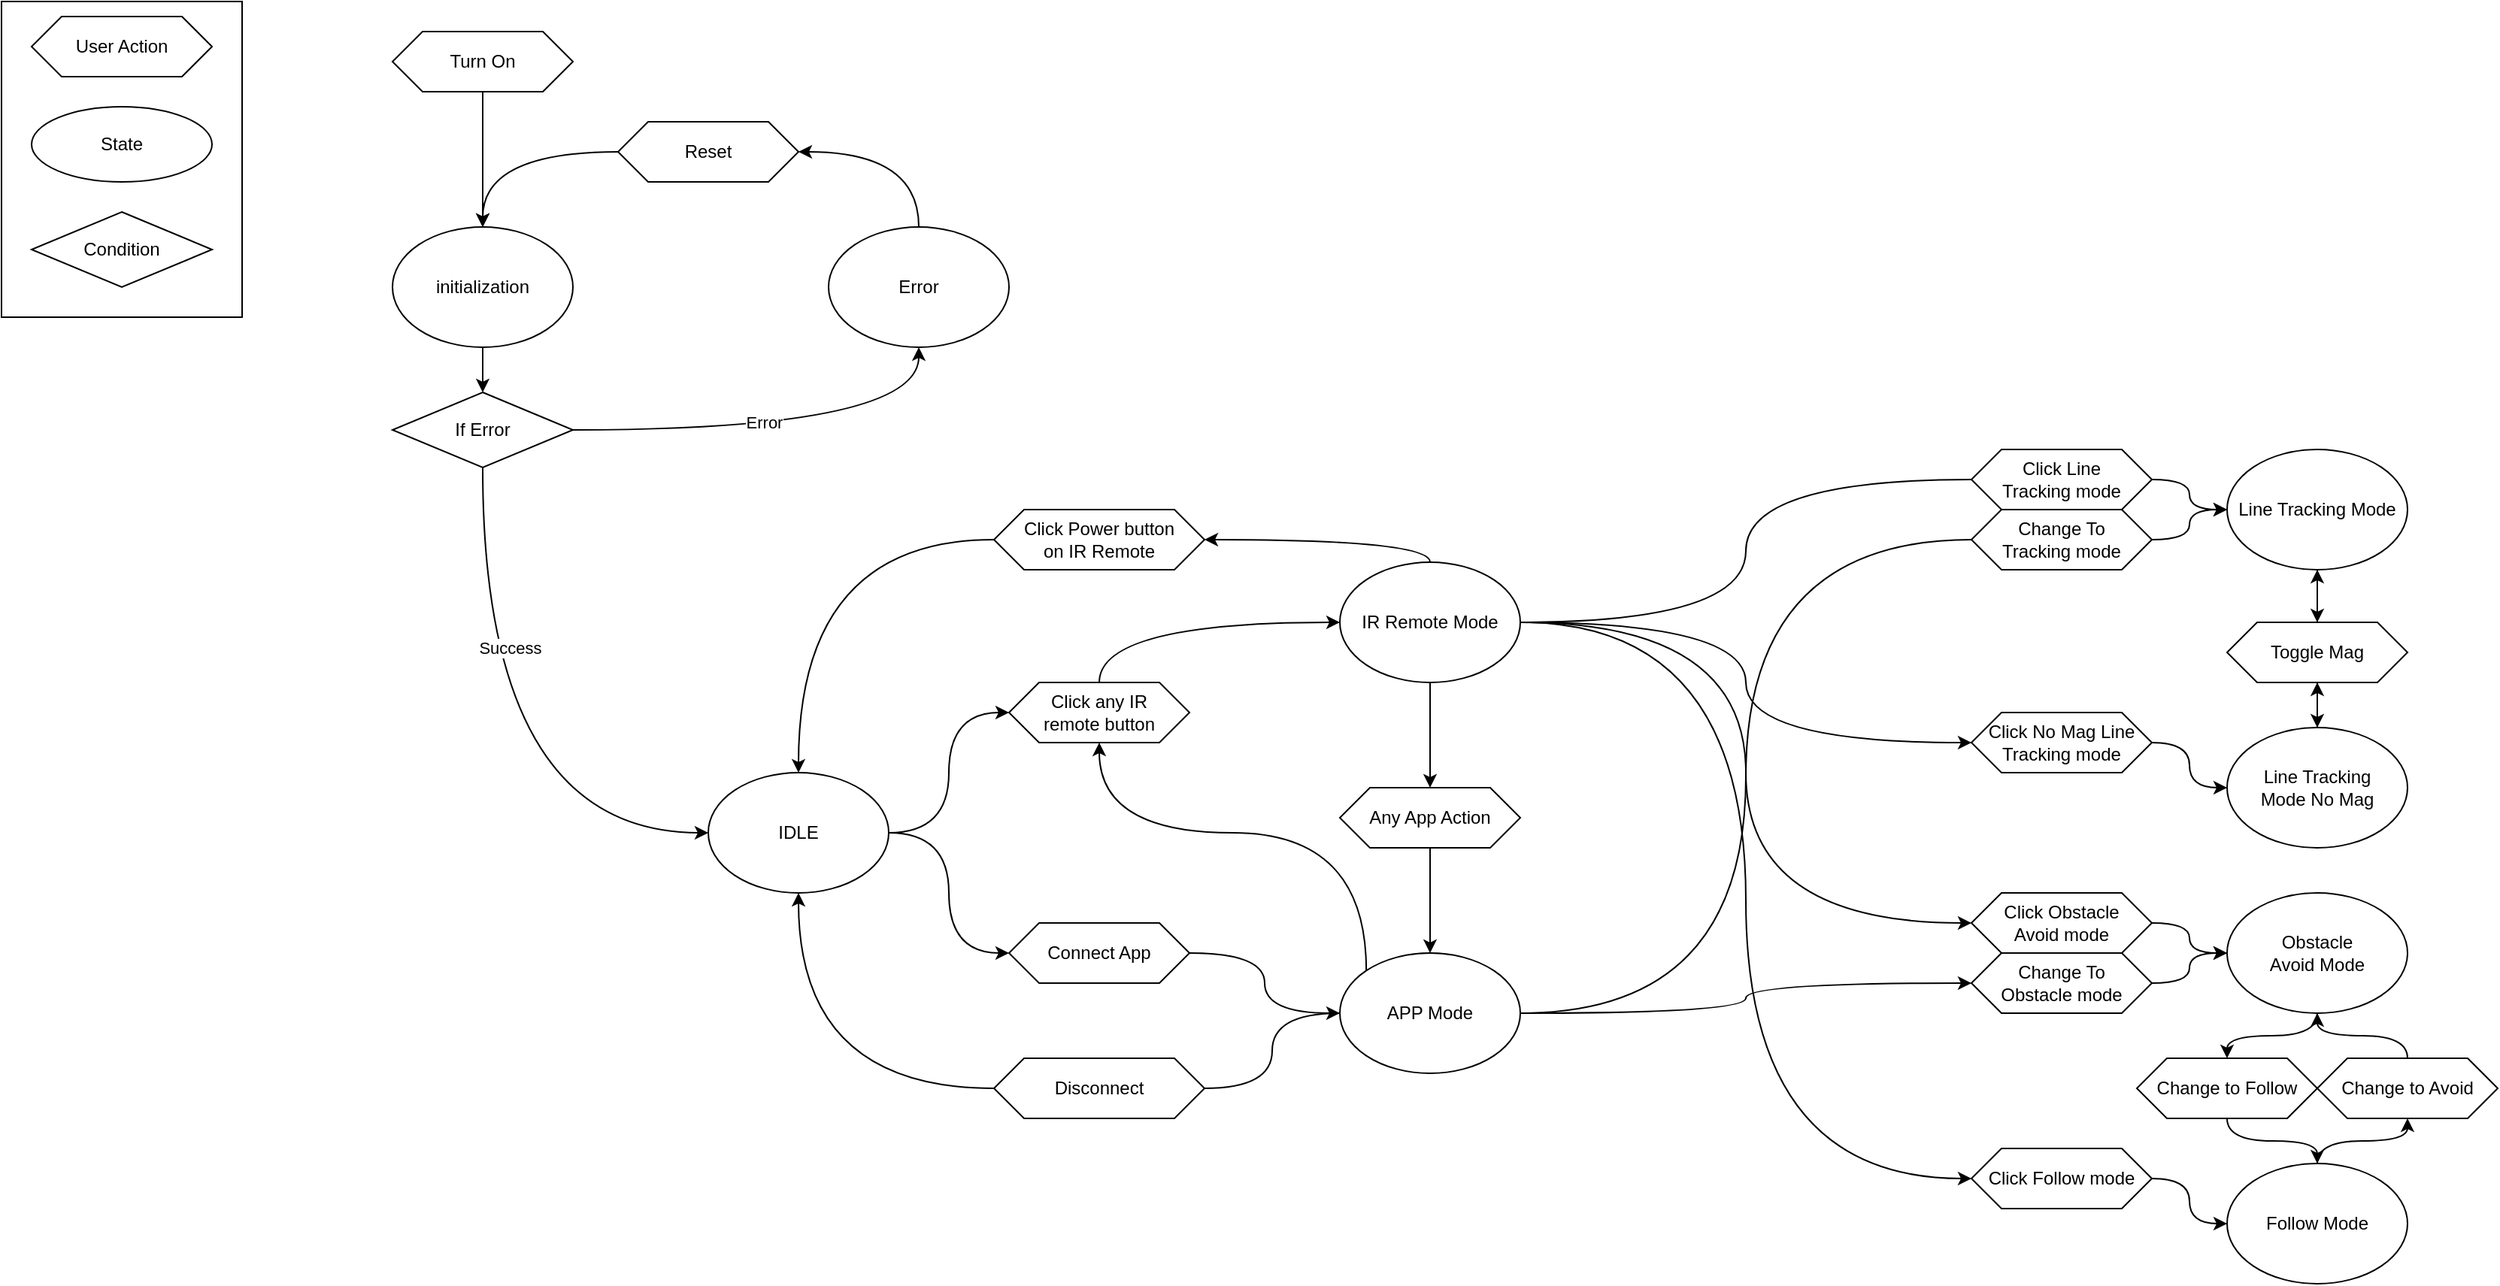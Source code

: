 <mxfile>
    <diagram id="I-Ojz37kaBZTnpZkOKd1" name="Page-1">
        <mxGraphModel dx="1980" dy="1120" grid="1" gridSize="10" guides="1" tooltips="1" connect="1" arrows="1" fold="1" page="1" pageScale="1" pageWidth="850" pageHeight="1100" math="0" shadow="0">
            <root>
                <mxCell id="0"/>
                <mxCell id="1" parent="0"/>
                <mxCell id="4" value="" style="rounded=0;whiteSpace=wrap;html=1;" vertex="1" parent="1">
                    <mxGeometry x="10" y="10" width="160" height="210" as="geometry"/>
                </mxCell>
                <mxCell id="14" style="edgeStyle=orthogonalEdgeStyle;curved=1;html=1;entryX=0.5;entryY=0;entryDx=0;entryDy=0;" edge="1" parent="1" source="2" target="10">
                    <mxGeometry relative="1" as="geometry"/>
                </mxCell>
                <mxCell id="2" value="initialization" style="ellipse;whiteSpace=wrap;html=1;" vertex="1" parent="1">
                    <mxGeometry x="270" y="160" width="120" height="80" as="geometry"/>
                </mxCell>
                <mxCell id="3" value="User Action" style="shape=hexagon;perimeter=hexagonPerimeter2;whiteSpace=wrap;html=1;fixedSize=1;" vertex="1" parent="1">
                    <mxGeometry x="30" y="20" width="120" height="40" as="geometry"/>
                </mxCell>
                <mxCell id="6" style="edgeStyle=orthogonalEdgeStyle;html=1;entryX=0.5;entryY=0;entryDx=0;entryDy=0;curved=1;" edge="1" parent="1" source="5" target="2">
                    <mxGeometry relative="1" as="geometry"/>
                </mxCell>
                <mxCell id="5" value="Turn On" style="shape=hexagon;perimeter=hexagonPerimeter2;whiteSpace=wrap;html=1;fixedSize=1;" vertex="1" parent="1">
                    <mxGeometry x="270" y="30" width="120" height="40" as="geometry"/>
                </mxCell>
                <mxCell id="8" value="State" style="ellipse;whiteSpace=wrap;html=1;" vertex="1" parent="1">
                    <mxGeometry x="30" y="80" width="120" height="50" as="geometry"/>
                </mxCell>
                <mxCell id="9" value="Condition" style="rhombus;whiteSpace=wrap;html=1;" vertex="1" parent="1">
                    <mxGeometry x="30" y="150" width="120" height="50" as="geometry"/>
                </mxCell>
                <mxCell id="15" style="edgeStyle=orthogonalEdgeStyle;curved=1;html=1;entryX=0.5;entryY=1;entryDx=0;entryDy=0;" edge="1" parent="1" source="10" target="11">
                    <mxGeometry relative="1" as="geometry"/>
                </mxCell>
                <mxCell id="16" value="Error" style="edgeLabel;html=1;align=center;verticalAlign=middle;resizable=0;points=[];" vertex="1" connectable="0" parent="15">
                    <mxGeometry x="0.363" y="44" relative="1" as="geometry">
                        <mxPoint x="-67" y="39" as="offset"/>
                    </mxGeometry>
                </mxCell>
                <mxCell id="20" style="edgeStyle=orthogonalEdgeStyle;curved=1;html=1;entryX=0;entryY=0.5;entryDx=0;entryDy=0;exitX=0.5;exitY=1;exitDx=0;exitDy=0;" edge="1" parent="1" source="10" target="19">
                    <mxGeometry relative="1" as="geometry"/>
                </mxCell>
                <mxCell id="21" value="Success" style="edgeLabel;html=1;align=center;verticalAlign=middle;resizable=0;points=[];" vertex="1" connectable="0" parent="20">
                    <mxGeometry x="-0.392" y="18" relative="1" as="geometry">
                        <mxPoint as="offset"/>
                    </mxGeometry>
                </mxCell>
                <mxCell id="10" value="If Error" style="rhombus;whiteSpace=wrap;html=1;" vertex="1" parent="1">
                    <mxGeometry x="270" y="270" width="120" height="50" as="geometry"/>
                </mxCell>
                <mxCell id="17" style="edgeStyle=orthogonalEdgeStyle;curved=1;html=1;entryX=1;entryY=0.5;entryDx=0;entryDy=0;exitX=0.5;exitY=0;exitDx=0;exitDy=0;" edge="1" parent="1" source="11" target="13">
                    <mxGeometry relative="1" as="geometry"/>
                </mxCell>
                <mxCell id="11" value="Error" style="ellipse;whiteSpace=wrap;html=1;" vertex="1" parent="1">
                    <mxGeometry x="560" y="160" width="120" height="80" as="geometry"/>
                </mxCell>
                <mxCell id="18" style="edgeStyle=orthogonalEdgeStyle;curved=1;html=1;entryX=0.5;entryY=0;entryDx=0;entryDy=0;" edge="1" parent="1" source="13" target="2">
                    <mxGeometry relative="1" as="geometry"/>
                </mxCell>
                <mxCell id="13" value="Reset" style="shape=hexagon;perimeter=hexagonPerimeter2;whiteSpace=wrap;html=1;fixedSize=1;" vertex="1" parent="1">
                    <mxGeometry x="420" y="90" width="120" height="40" as="geometry"/>
                </mxCell>
                <mxCell id="24" style="edgeStyle=orthogonalEdgeStyle;curved=1;html=1;entryX=0;entryY=0.5;entryDx=0;entryDy=0;" edge="1" parent="1" source="19" target="22">
                    <mxGeometry relative="1" as="geometry"/>
                </mxCell>
                <mxCell id="28" style="edgeStyle=orthogonalEdgeStyle;curved=1;html=1;entryX=0;entryY=0.5;entryDx=0;entryDy=0;" edge="1" parent="1" source="19" target="27">
                    <mxGeometry relative="1" as="geometry"/>
                </mxCell>
                <mxCell id="19" value="IDLE" style="ellipse;whiteSpace=wrap;html=1;" vertex="1" parent="1">
                    <mxGeometry x="480" y="523" width="120" height="80" as="geometry"/>
                </mxCell>
                <mxCell id="25" style="edgeStyle=orthogonalEdgeStyle;curved=1;html=1;exitX=0.5;exitY=0;exitDx=0;exitDy=0;entryX=0;entryY=0.5;entryDx=0;entryDy=0;" edge="1" parent="1" source="22" target="23">
                    <mxGeometry relative="1" as="geometry"/>
                </mxCell>
                <mxCell id="22" value="Click any IR&lt;br&gt;remote button" style="shape=hexagon;perimeter=hexagonPerimeter2;whiteSpace=wrap;html=1;fixedSize=1;" vertex="1" parent="1">
                    <mxGeometry x="680" y="463" width="120" height="40" as="geometry"/>
                </mxCell>
                <mxCell id="32" style="edgeStyle=orthogonalEdgeStyle;curved=1;html=1;" edge="1" parent="1" source="23" target="31">
                    <mxGeometry relative="1" as="geometry"/>
                </mxCell>
                <mxCell id="35" style="edgeStyle=orthogonalEdgeStyle;curved=1;html=1;exitX=0.5;exitY=0;exitDx=0;exitDy=0;entryX=1;entryY=0.5;entryDx=0;entryDy=0;" edge="1" parent="1" source="23" target="34">
                    <mxGeometry relative="1" as="geometry"/>
                </mxCell>
                <mxCell id="46" style="edgeStyle=orthogonalEdgeStyle;curved=1;html=1;entryX=0;entryY=0.5;entryDx=0;entryDy=0;startArrow=none;" edge="1" parent="1" source="48" target="40">
                    <mxGeometry relative="1" as="geometry"/>
                </mxCell>
                <mxCell id="55" style="edgeStyle=orthogonalEdgeStyle;curved=1;html=1;entryX=0;entryY=0.5;entryDx=0;entryDy=0;" edge="1" parent="1" source="23" target="53">
                    <mxGeometry relative="1" as="geometry"/>
                </mxCell>
                <mxCell id="72" style="edgeStyle=orthogonalEdgeStyle;curved=1;html=1;entryX=0;entryY=0.5;entryDx=0;entryDy=0;" edge="1" parent="1" source="23" target="70">
                    <mxGeometry relative="1" as="geometry"/>
                </mxCell>
                <mxCell id="82" style="edgeStyle=orthogonalEdgeStyle;curved=1;html=1;entryX=0;entryY=0.5;entryDx=0;entryDy=0;" edge="1" parent="1" source="23" target="77">
                    <mxGeometry relative="1" as="geometry"/>
                </mxCell>
                <mxCell id="23" value="IR Remote Mode" style="ellipse;whiteSpace=wrap;html=1;" vertex="1" parent="1">
                    <mxGeometry x="900" y="383" width="120" height="80" as="geometry"/>
                </mxCell>
                <mxCell id="30" style="edgeStyle=orthogonalEdgeStyle;curved=1;html=1;entryX=0.5;entryY=1;entryDx=0;entryDy=0;exitX=0;exitY=0;exitDx=0;exitDy=0;" edge="1" parent="1" source="26" target="22">
                    <mxGeometry relative="1" as="geometry">
                        <Array as="points">
                            <mxPoint x="918" y="563"/>
                            <mxPoint x="740" y="563"/>
                        </Array>
                    </mxGeometry>
                </mxCell>
                <mxCell id="37" style="edgeStyle=orthogonalEdgeStyle;curved=1;html=1;startArrow=none;" edge="1" parent="1" source="38" target="19">
                    <mxGeometry relative="1" as="geometry"/>
                </mxCell>
                <mxCell id="45" style="edgeStyle=orthogonalEdgeStyle;curved=1;html=1;entryX=0;entryY=0.5;entryDx=0;entryDy=0;startArrow=none;" edge="1" parent="1" source="51" target="40">
                    <mxGeometry relative="1" as="geometry"/>
                </mxCell>
                <mxCell id="73" style="edgeStyle=orthogonalEdgeStyle;curved=1;html=1;entryX=0;entryY=0.5;entryDx=0;entryDy=0;" edge="1" parent="1" source="26" target="71">
                    <mxGeometry relative="1" as="geometry"/>
                </mxCell>
                <mxCell id="26" value="APP Mode" style="ellipse;whiteSpace=wrap;html=1;" vertex="1" parent="1">
                    <mxGeometry x="900" y="643" width="120" height="80" as="geometry"/>
                </mxCell>
                <mxCell id="29" style="edgeStyle=orthogonalEdgeStyle;curved=1;html=1;entryX=0;entryY=0.5;entryDx=0;entryDy=0;" edge="1" parent="1" source="27" target="26">
                    <mxGeometry relative="1" as="geometry"/>
                </mxCell>
                <mxCell id="27" value="Connect App" style="shape=hexagon;perimeter=hexagonPerimeter2;whiteSpace=wrap;html=1;fixedSize=1;" vertex="1" parent="1">
                    <mxGeometry x="680" y="623" width="120" height="40" as="geometry"/>
                </mxCell>
                <mxCell id="33" style="edgeStyle=orthogonalEdgeStyle;curved=1;html=1;entryX=0.5;entryY=0;entryDx=0;entryDy=0;" edge="1" parent="1" source="31" target="26">
                    <mxGeometry relative="1" as="geometry"/>
                </mxCell>
                <mxCell id="31" value="Any App Action" style="shape=hexagon;perimeter=hexagonPerimeter2;whiteSpace=wrap;html=1;fixedSize=1;" vertex="1" parent="1">
                    <mxGeometry x="900" y="533" width="120" height="40" as="geometry"/>
                </mxCell>
                <mxCell id="36" style="edgeStyle=orthogonalEdgeStyle;curved=1;html=1;entryX=0.5;entryY=0;entryDx=0;entryDy=0;" edge="1" parent="1" source="34" target="19">
                    <mxGeometry relative="1" as="geometry"/>
                </mxCell>
                <mxCell id="34" value="Click Power&amp;nbsp;button &lt;br&gt;on IR Remote" style="shape=hexagon;perimeter=hexagonPerimeter2;whiteSpace=wrap;html=1;fixedSize=1;" vertex="1" parent="1">
                    <mxGeometry x="670" y="348" width="140" height="40" as="geometry"/>
                </mxCell>
                <mxCell id="39" value="" style="edgeStyle=orthogonalEdgeStyle;curved=1;html=1;endArrow=none;" edge="1" parent="1" source="26" target="38">
                    <mxGeometry relative="1" as="geometry">
                        <mxPoint x="900" y="683" as="sourcePoint"/>
                        <mxPoint x="540" y="603" as="targetPoint"/>
                    </mxGeometry>
                </mxCell>
                <mxCell id="38" value="Disconnect" style="shape=hexagon;perimeter=hexagonPerimeter2;whiteSpace=wrap;html=1;fixedSize=1;" vertex="1" parent="1">
                    <mxGeometry x="670" y="713" width="140" height="40" as="geometry"/>
                </mxCell>
                <mxCell id="60" style="edgeStyle=orthogonalEdgeStyle;curved=1;html=1;exitX=0.5;exitY=1;exitDx=0;exitDy=0;entryX=0.5;entryY=0;entryDx=0;entryDy=0;" edge="1" parent="1" source="40" target="59">
                    <mxGeometry relative="1" as="geometry"/>
                </mxCell>
                <mxCell id="40" value="Line Tracking Mode" style="ellipse;whiteSpace=wrap;html=1;" vertex="1" parent="1">
                    <mxGeometry x="1490" y="308" width="120" height="80" as="geometry"/>
                </mxCell>
                <mxCell id="65" style="edgeStyle=orthogonalEdgeStyle;curved=1;html=1;" edge="1" parent="1" source="41" target="59">
                    <mxGeometry relative="1" as="geometry"/>
                </mxCell>
                <mxCell id="41" value="Line Tracking&lt;br&gt;Mode No Mag" style="ellipse;whiteSpace=wrap;html=1;" vertex="1" parent="1">
                    <mxGeometry x="1490" y="493" width="120" height="80" as="geometry"/>
                </mxCell>
                <mxCell id="49" value="" style="edgeStyle=orthogonalEdgeStyle;curved=1;html=1;entryX=0;entryY=0.5;entryDx=0;entryDy=0;endArrow=none;" edge="1" parent="1" source="23" target="48">
                    <mxGeometry relative="1" as="geometry">
                        <mxPoint x="1020" y="403" as="sourcePoint"/>
                        <mxPoint x="1220" y="310" as="targetPoint"/>
                    </mxGeometry>
                </mxCell>
                <mxCell id="48" value="Click Line&lt;br&gt;Tracking mode" style="shape=hexagon;perimeter=hexagonPerimeter2;whiteSpace=wrap;html=1;fixedSize=1;" vertex="1" parent="1">
                    <mxGeometry x="1320" y="308" width="120" height="40" as="geometry"/>
                </mxCell>
                <mxCell id="52" value="" style="edgeStyle=orthogonalEdgeStyle;curved=1;html=1;entryX=0;entryY=0.5;entryDx=0;entryDy=0;endArrow=none;" edge="1" parent="1" source="26" target="51">
                    <mxGeometry relative="1" as="geometry">
                        <mxPoint x="1020" y="683" as="sourcePoint"/>
                        <mxPoint x="1250" y="340" as="targetPoint"/>
                    </mxGeometry>
                </mxCell>
                <mxCell id="51" value="Change To&lt;br&gt;Tracking mode" style="shape=hexagon;perimeter=hexagonPerimeter2;whiteSpace=wrap;html=1;fixedSize=1;" vertex="1" parent="1">
                    <mxGeometry x="1320" y="348" width="120" height="40" as="geometry"/>
                </mxCell>
                <mxCell id="57" style="edgeStyle=orthogonalEdgeStyle;curved=1;html=1;exitX=1;exitY=0.5;exitDx=0;exitDy=0;entryX=0;entryY=0.5;entryDx=0;entryDy=0;" edge="1" parent="1" source="53" target="41">
                    <mxGeometry relative="1" as="geometry"/>
                </mxCell>
                <mxCell id="53" value="Click No Mag Line&lt;br&gt;Tracking mode" style="shape=hexagon;perimeter=hexagonPerimeter2;whiteSpace=wrap;html=1;fixedSize=1;" vertex="1" parent="1">
                    <mxGeometry x="1320" y="483" width="120" height="40" as="geometry"/>
                </mxCell>
                <mxCell id="61" style="edgeStyle=orthogonalEdgeStyle;curved=1;html=1;exitX=0.5;exitY=1;exitDx=0;exitDy=0;entryX=0.5;entryY=0;entryDx=0;entryDy=0;" edge="1" parent="1" source="59" target="41">
                    <mxGeometry relative="1" as="geometry"/>
                </mxCell>
                <mxCell id="66" style="edgeStyle=orthogonalEdgeStyle;curved=1;html=1;" edge="1" parent="1" source="59" target="40">
                    <mxGeometry relative="1" as="geometry"/>
                </mxCell>
                <mxCell id="59" value="Toggle Mag" style="shape=hexagon;perimeter=hexagonPerimeter2;whiteSpace=wrap;html=1;fixedSize=1;" vertex="1" parent="1">
                    <mxGeometry x="1490" y="423" width="120" height="40" as="geometry"/>
                </mxCell>
                <mxCell id="67" style="edgeStyle=orthogonalEdgeStyle;curved=1;html=1;entryX=0;entryY=0.5;entryDx=0;entryDy=0;startArrow=none;" edge="1" parent="1" source="70" target="69">
                    <mxGeometry relative="1" as="geometry"/>
                </mxCell>
                <mxCell id="68" style="edgeStyle=orthogonalEdgeStyle;curved=1;html=1;entryX=0;entryY=0.5;entryDx=0;entryDy=0;startArrow=none;" edge="1" parent="1" source="71" target="69">
                    <mxGeometry relative="1" as="geometry"/>
                </mxCell>
                <mxCell id="81" style="edgeStyle=orthogonalEdgeStyle;curved=1;html=1;" edge="1" parent="1" source="69" target="79">
                    <mxGeometry relative="1" as="geometry"/>
                </mxCell>
                <mxCell id="69" value="Obstacle&lt;br&gt;Avoid Mode" style="ellipse;whiteSpace=wrap;html=1;" vertex="1" parent="1">
                    <mxGeometry x="1490" y="603" width="120" height="80" as="geometry"/>
                </mxCell>
                <mxCell id="70" value="Click Obstacle&lt;br&gt;Avoid mode" style="shape=hexagon;perimeter=hexagonPerimeter2;whiteSpace=wrap;html=1;fixedSize=1;" vertex="1" parent="1">
                    <mxGeometry x="1320" y="603" width="120" height="40" as="geometry"/>
                </mxCell>
                <mxCell id="71" value="Change To&lt;br&gt;Obstacle&amp;nbsp;mode" style="shape=hexagon;perimeter=hexagonPerimeter2;whiteSpace=wrap;html=1;fixedSize=1;" vertex="1" parent="1">
                    <mxGeometry x="1320" y="643" width="120" height="40" as="geometry"/>
                </mxCell>
                <mxCell id="86" style="edgeStyle=orthogonalEdgeStyle;curved=1;html=1;" edge="1" parent="1" source="75" target="84">
                    <mxGeometry relative="1" as="geometry"/>
                </mxCell>
                <mxCell id="75" value="Follow Mode" style="ellipse;whiteSpace=wrap;html=1;" vertex="1" parent="1">
                    <mxGeometry x="1490" y="783" width="120" height="80" as="geometry"/>
                </mxCell>
                <mxCell id="76" style="edgeStyle=orthogonalEdgeStyle;curved=1;html=1;exitX=1;exitY=0.5;exitDx=0;exitDy=0;entryX=0;entryY=0.5;entryDx=0;entryDy=0;" edge="1" parent="1" source="77" target="75">
                    <mxGeometry relative="1" as="geometry"/>
                </mxCell>
                <mxCell id="77" value="Click Follow&amp;nbsp;mode" style="shape=hexagon;perimeter=hexagonPerimeter2;whiteSpace=wrap;html=1;fixedSize=1;" vertex="1" parent="1">
                    <mxGeometry x="1320" y="773" width="120" height="40" as="geometry"/>
                </mxCell>
                <mxCell id="83" style="edgeStyle=orthogonalEdgeStyle;curved=1;html=1;" edge="1" parent="1" source="79" target="75">
                    <mxGeometry relative="1" as="geometry"/>
                </mxCell>
                <mxCell id="79" value="Change to Follow" style="shape=hexagon;perimeter=hexagonPerimeter2;whiteSpace=wrap;html=1;fixedSize=1;" vertex="1" parent="1">
                    <mxGeometry x="1430" y="713" width="120" height="40" as="geometry"/>
                </mxCell>
                <mxCell id="85" style="edgeStyle=orthogonalEdgeStyle;curved=1;html=1;" edge="1" parent="1" source="84" target="69">
                    <mxGeometry relative="1" as="geometry"/>
                </mxCell>
                <mxCell id="84" value="Change to Avoid" style="shape=hexagon;perimeter=hexagonPerimeter2;whiteSpace=wrap;html=1;fixedSize=1;" vertex="1" parent="1">
                    <mxGeometry x="1550" y="713" width="120" height="40" as="geometry"/>
                </mxCell>
            </root>
        </mxGraphModel>
    </diagram>
</mxfile>